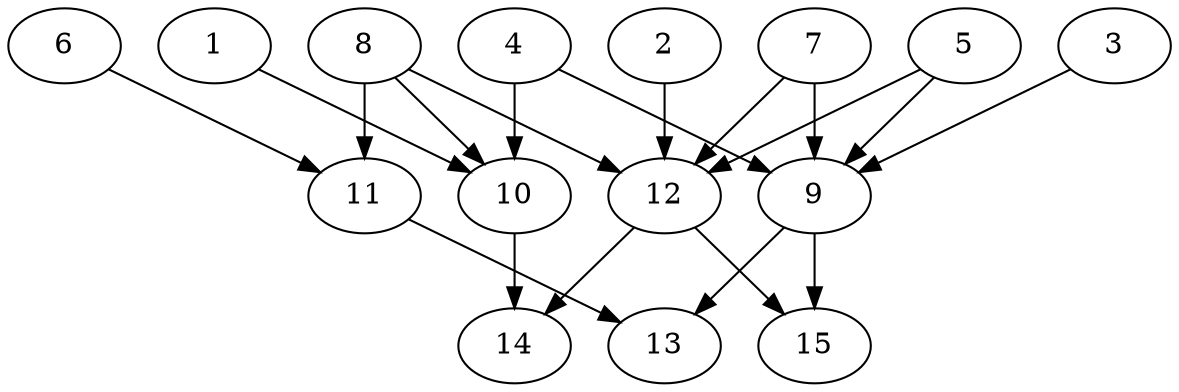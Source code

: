 // DAG automatically generated by daggen at Thu Oct  3 13:59:26 2019
// ./daggen --dot -n 15 --ccr 0.3 --fat 0.7 --regular 0.5 --density 0.6 --mindata 5242880 --maxdata 52428800 
digraph G {
  1 [size="39482027", alpha="0.07", expect_size="11844608"] 
  1 -> 10 [size ="11844608"]
  2 [size="51056640", alpha="0.10", expect_size="15316992"] 
  2 -> 12 [size ="15316992"]
  3 [size="122688853", alpha="0.18", expect_size="36806656"] 
  3 -> 9 [size ="36806656"]
  4 [size="75516587", alpha="0.07", expect_size="22654976"] 
  4 -> 9 [size ="22654976"]
  4 -> 10 [size ="22654976"]
  5 [size="64768000", alpha="0.08", expect_size="19430400"] 
  5 -> 9 [size ="19430400"]
  5 -> 12 [size ="19430400"]
  6 [size="120309760", alpha="0.19", expect_size="36092928"] 
  6 -> 11 [size ="36092928"]
  7 [size="92910933", alpha="0.14", expect_size="27873280"] 
  7 -> 9 [size ="27873280"]
  7 -> 12 [size ="27873280"]
  8 [size="72400213", alpha="0.16", expect_size="21720064"] 
  8 -> 10 [size ="21720064"]
  8 -> 11 [size ="21720064"]
  8 -> 12 [size ="21720064"]
  9 [size="152883200", alpha="0.09", expect_size="45864960"] 
  9 -> 13 [size ="45864960"]
  9 -> 15 [size ="45864960"]
  10 [size="95941973", alpha="0.15", expect_size="28782592"] 
  10 -> 14 [size ="28782592"]
  11 [size="168717653", alpha="0.18", expect_size="50615296"] 
  11 -> 13 [size ="50615296"]
  12 [size="65092267", alpha="0.00", expect_size="19527680"] 
  12 -> 14 [size ="19527680"]
  12 -> 15 [size ="19527680"]
  13 [size="143196160", alpha="0.20", expect_size="42958848"] 
  14 [size="123798187", alpha="0.17", expect_size="37139456"] 
  15 [size="23009280", alpha="0.18", expect_size="6902784"] 
}
